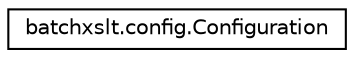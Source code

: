 digraph "Graphical Class Hierarchy"
{
  edge [fontname="Helvetica",fontsize="10",labelfontname="Helvetica",labelfontsize="10"];
  node [fontname="Helvetica",fontsize="10",shape=record];
  rankdir="LR";
  Node1 [label="batchxslt.config.Configuration",height=0.2,width=0.4,color="black", fillcolor="white", style="filled",URL="$classbatchxslt_1_1config_1_1_configuration.html"];
}

